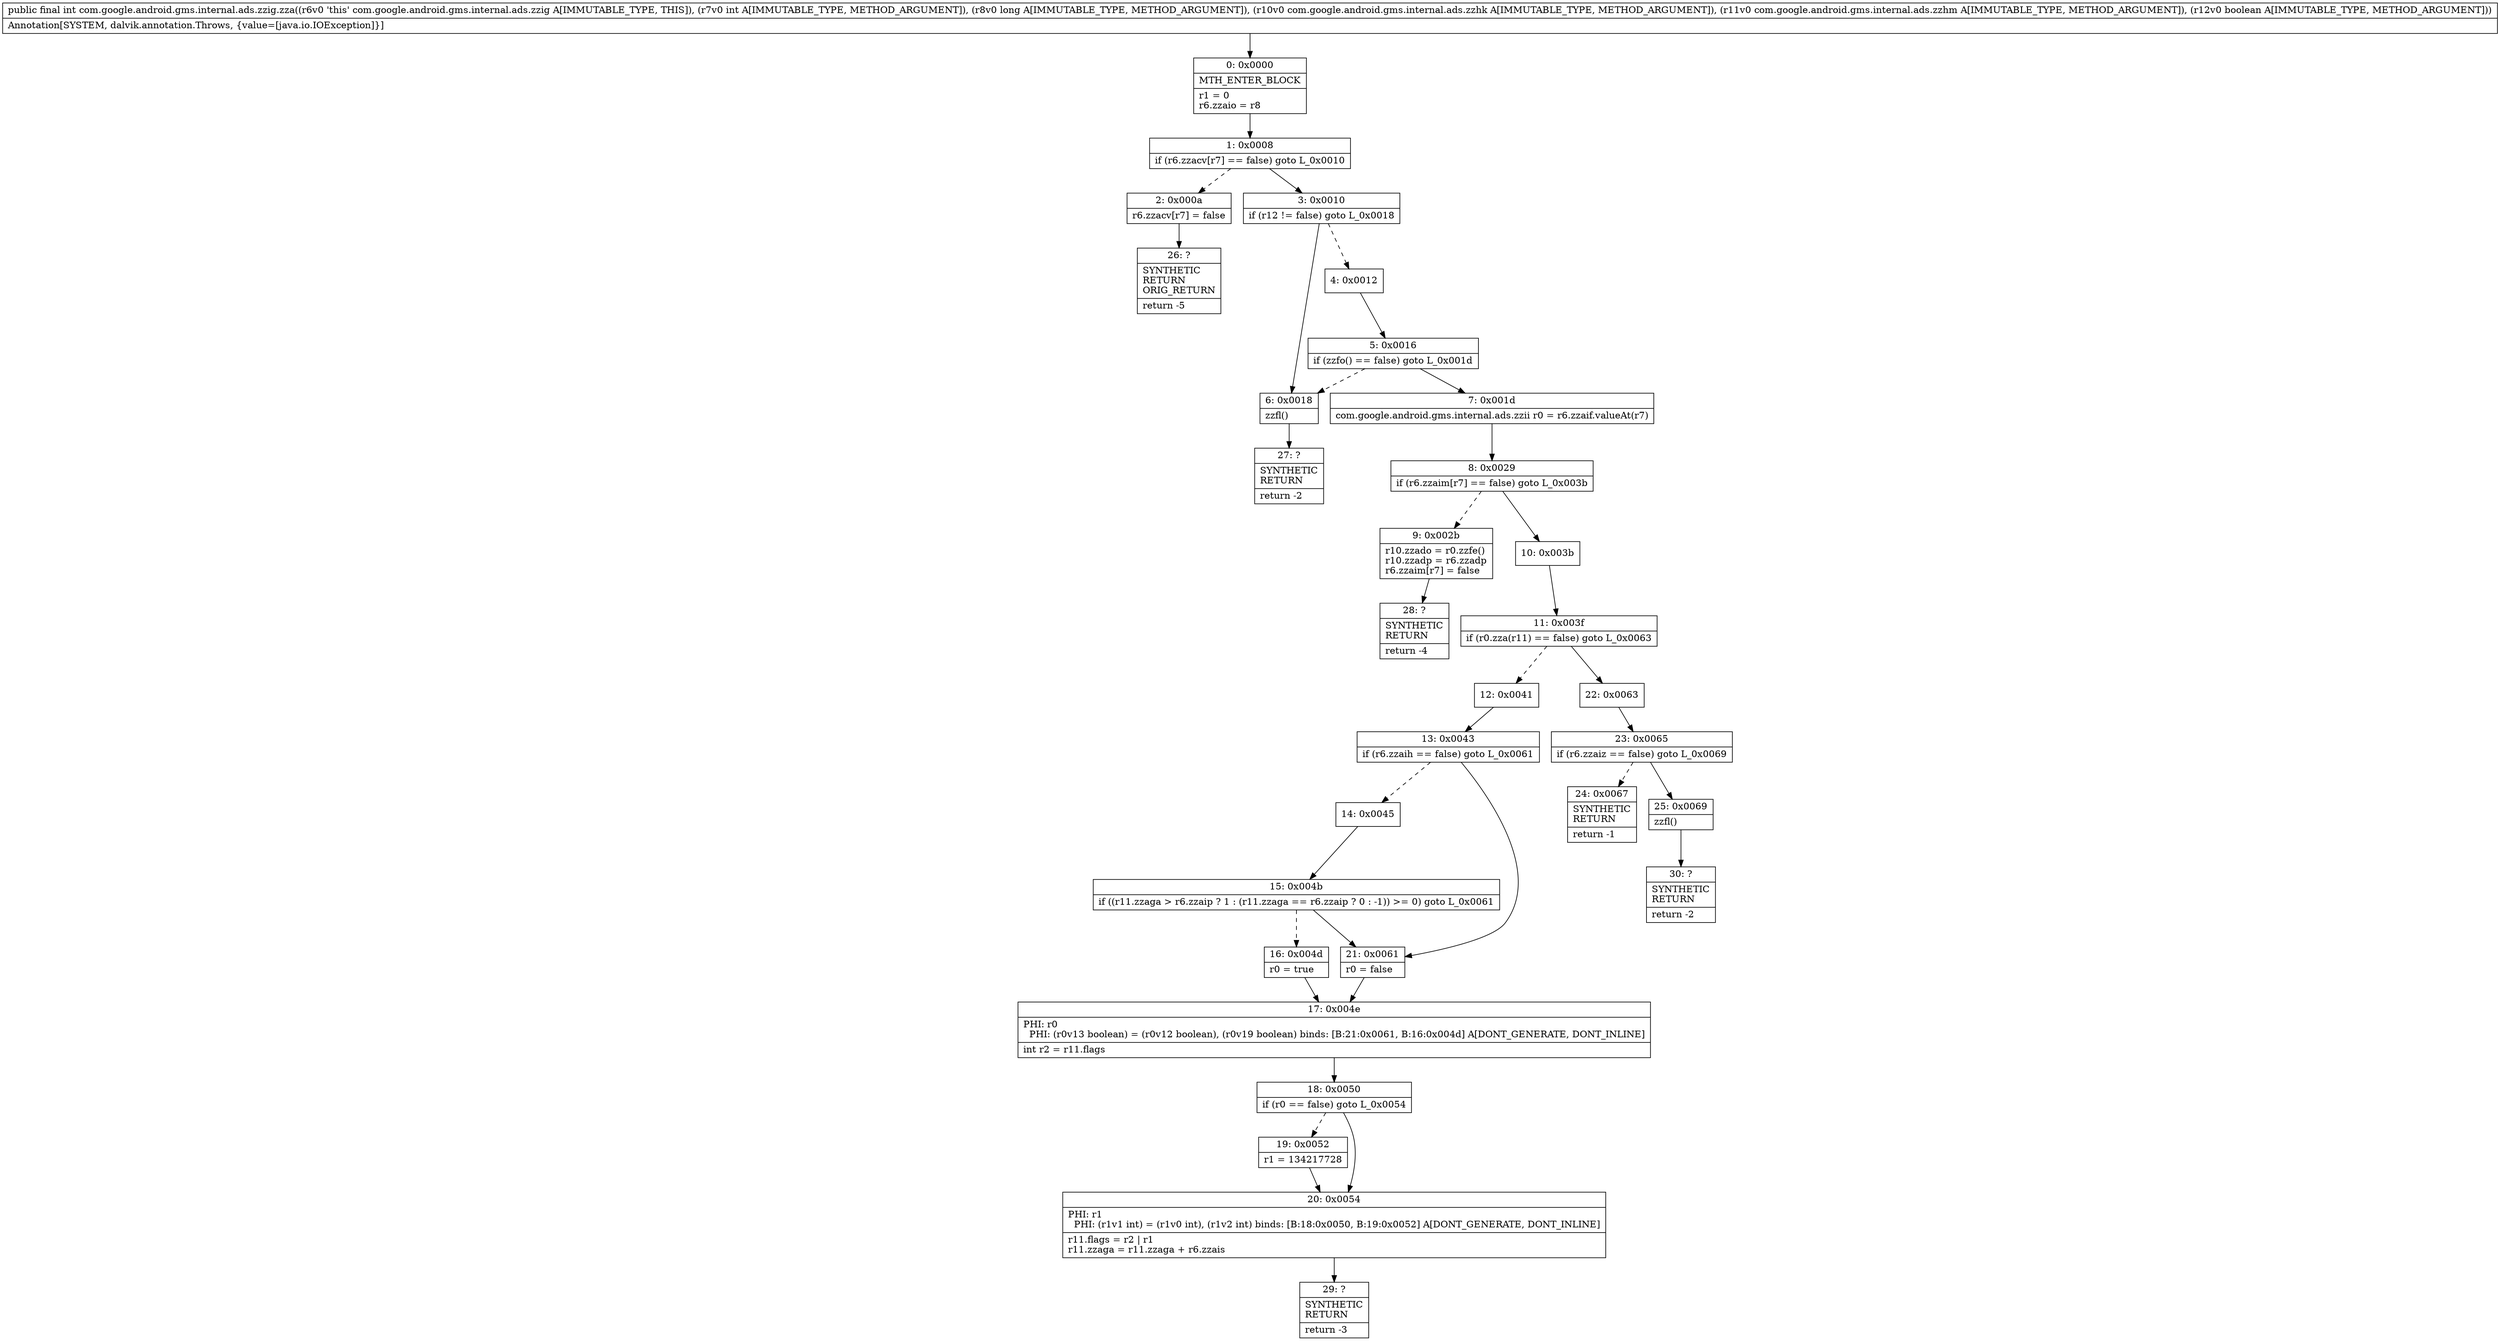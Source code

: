 digraph "CFG forcom.google.android.gms.internal.ads.zzig.zza(IJLcom\/google\/android\/gms\/internal\/ads\/zzhk;Lcom\/google\/android\/gms\/internal\/ads\/zzhm;Z)I" {
Node_0 [shape=record,label="{0\:\ 0x0000|MTH_ENTER_BLOCK\l|r1 = 0\lr6.zzaio = r8\l}"];
Node_1 [shape=record,label="{1\:\ 0x0008|if (r6.zzacv[r7] == false) goto L_0x0010\l}"];
Node_2 [shape=record,label="{2\:\ 0x000a|r6.zzacv[r7] = false\l}"];
Node_3 [shape=record,label="{3\:\ 0x0010|if (r12 != false) goto L_0x0018\l}"];
Node_4 [shape=record,label="{4\:\ 0x0012}"];
Node_5 [shape=record,label="{5\:\ 0x0016|if (zzfo() == false) goto L_0x001d\l}"];
Node_6 [shape=record,label="{6\:\ 0x0018|zzfl()\l}"];
Node_7 [shape=record,label="{7\:\ 0x001d|com.google.android.gms.internal.ads.zzii r0 = r6.zzaif.valueAt(r7)\l}"];
Node_8 [shape=record,label="{8\:\ 0x0029|if (r6.zzaim[r7] == false) goto L_0x003b\l}"];
Node_9 [shape=record,label="{9\:\ 0x002b|r10.zzado = r0.zzfe()\lr10.zzadp = r6.zzadp\lr6.zzaim[r7] = false\l}"];
Node_10 [shape=record,label="{10\:\ 0x003b}"];
Node_11 [shape=record,label="{11\:\ 0x003f|if (r0.zza(r11) == false) goto L_0x0063\l}"];
Node_12 [shape=record,label="{12\:\ 0x0041}"];
Node_13 [shape=record,label="{13\:\ 0x0043|if (r6.zzaih == false) goto L_0x0061\l}"];
Node_14 [shape=record,label="{14\:\ 0x0045}"];
Node_15 [shape=record,label="{15\:\ 0x004b|if ((r11.zzaga \> r6.zzaip ? 1 : (r11.zzaga == r6.zzaip ? 0 : \-1)) \>= 0) goto L_0x0061\l}"];
Node_16 [shape=record,label="{16\:\ 0x004d|r0 = true\l}"];
Node_17 [shape=record,label="{17\:\ 0x004e|PHI: r0 \l  PHI: (r0v13 boolean) = (r0v12 boolean), (r0v19 boolean) binds: [B:21:0x0061, B:16:0x004d] A[DONT_GENERATE, DONT_INLINE]\l|int r2 = r11.flags\l}"];
Node_18 [shape=record,label="{18\:\ 0x0050|if (r0 == false) goto L_0x0054\l}"];
Node_19 [shape=record,label="{19\:\ 0x0052|r1 = 134217728\l}"];
Node_20 [shape=record,label="{20\:\ 0x0054|PHI: r1 \l  PHI: (r1v1 int) = (r1v0 int), (r1v2 int) binds: [B:18:0x0050, B:19:0x0052] A[DONT_GENERATE, DONT_INLINE]\l|r11.flags = r2 \| r1\lr11.zzaga = r11.zzaga + r6.zzais\l}"];
Node_21 [shape=record,label="{21\:\ 0x0061|r0 = false\l}"];
Node_22 [shape=record,label="{22\:\ 0x0063}"];
Node_23 [shape=record,label="{23\:\ 0x0065|if (r6.zzaiz == false) goto L_0x0069\l}"];
Node_24 [shape=record,label="{24\:\ 0x0067|SYNTHETIC\lRETURN\l|return \-1\l}"];
Node_25 [shape=record,label="{25\:\ 0x0069|zzfl()\l}"];
Node_26 [shape=record,label="{26\:\ ?|SYNTHETIC\lRETURN\lORIG_RETURN\l|return \-5\l}"];
Node_27 [shape=record,label="{27\:\ ?|SYNTHETIC\lRETURN\l|return \-2\l}"];
Node_28 [shape=record,label="{28\:\ ?|SYNTHETIC\lRETURN\l|return \-4\l}"];
Node_29 [shape=record,label="{29\:\ ?|SYNTHETIC\lRETURN\l|return \-3\l}"];
Node_30 [shape=record,label="{30\:\ ?|SYNTHETIC\lRETURN\l|return \-2\l}"];
MethodNode[shape=record,label="{public final int com.google.android.gms.internal.ads.zzig.zza((r6v0 'this' com.google.android.gms.internal.ads.zzig A[IMMUTABLE_TYPE, THIS]), (r7v0 int A[IMMUTABLE_TYPE, METHOD_ARGUMENT]), (r8v0 long A[IMMUTABLE_TYPE, METHOD_ARGUMENT]), (r10v0 com.google.android.gms.internal.ads.zzhk A[IMMUTABLE_TYPE, METHOD_ARGUMENT]), (r11v0 com.google.android.gms.internal.ads.zzhm A[IMMUTABLE_TYPE, METHOD_ARGUMENT]), (r12v0 boolean A[IMMUTABLE_TYPE, METHOD_ARGUMENT]))  | Annotation[SYSTEM, dalvik.annotation.Throws, \{value=[java.io.IOException]\}]\l}"];
MethodNode -> Node_0;
Node_0 -> Node_1;
Node_1 -> Node_2[style=dashed];
Node_1 -> Node_3;
Node_2 -> Node_26;
Node_3 -> Node_4[style=dashed];
Node_3 -> Node_6;
Node_4 -> Node_5;
Node_5 -> Node_6[style=dashed];
Node_5 -> Node_7;
Node_6 -> Node_27;
Node_7 -> Node_8;
Node_8 -> Node_9[style=dashed];
Node_8 -> Node_10;
Node_9 -> Node_28;
Node_10 -> Node_11;
Node_11 -> Node_12[style=dashed];
Node_11 -> Node_22;
Node_12 -> Node_13;
Node_13 -> Node_14[style=dashed];
Node_13 -> Node_21;
Node_14 -> Node_15;
Node_15 -> Node_16[style=dashed];
Node_15 -> Node_21;
Node_16 -> Node_17;
Node_17 -> Node_18;
Node_18 -> Node_19[style=dashed];
Node_18 -> Node_20;
Node_19 -> Node_20;
Node_20 -> Node_29;
Node_21 -> Node_17;
Node_22 -> Node_23;
Node_23 -> Node_24[style=dashed];
Node_23 -> Node_25;
Node_25 -> Node_30;
}

